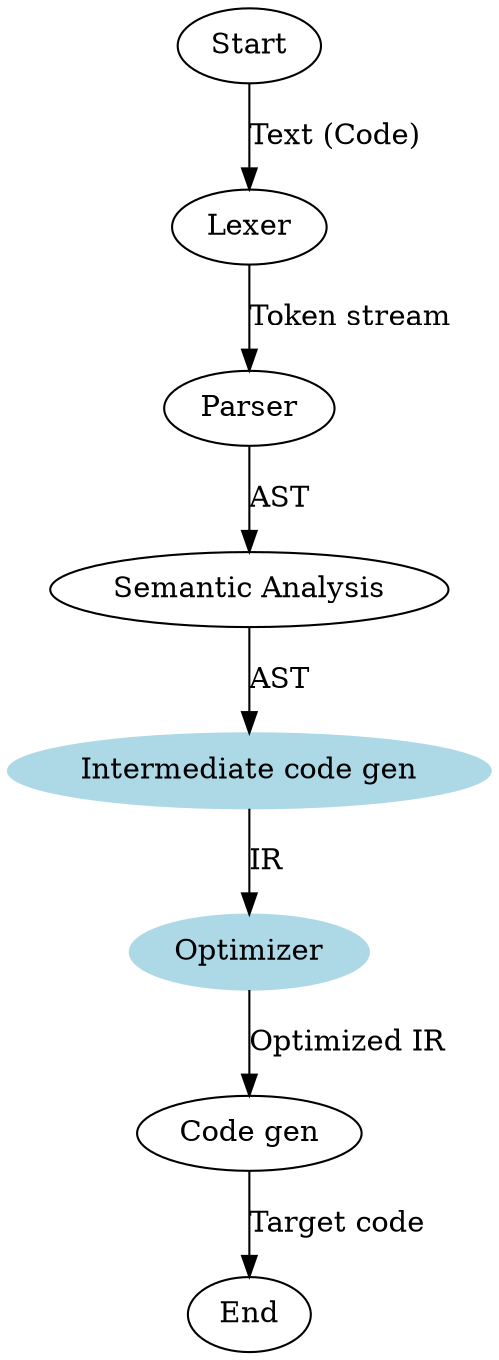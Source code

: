 digraph {
  "Intermediate code gen" [style=filled color="lightblue"];
  Optimizer [style=filled color="lightblue"];

  Start -> Lexer [label="Text (Code)"];
  Lexer -> Parser [label="Token stream"];
  Parser -> "Semantic Analysis" [label="AST"];
  "Semantic Analysis" -> "Intermediate code gen" [label="AST"];
  "Intermediate code gen" -> Optimizer [label="IR"];
  Optimizer -> "Code gen" [label="Optimized IR"];
  "Code gen" -> End [label="Target code"]
}
